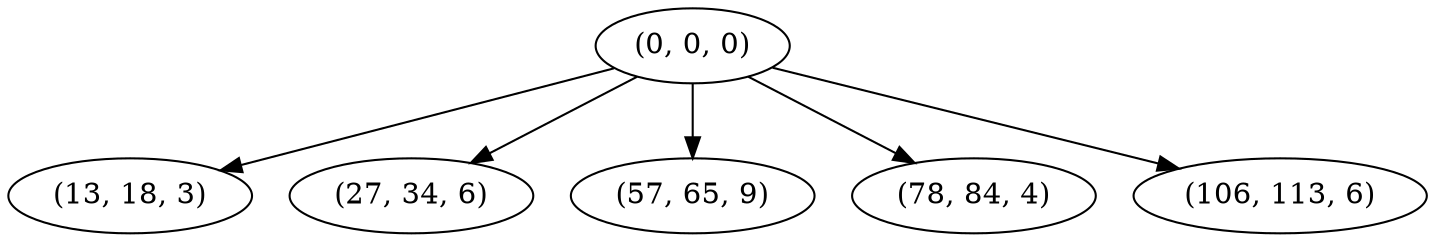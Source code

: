 digraph tree {
    "(0, 0, 0)";
    "(13, 18, 3)";
    "(27, 34, 6)";
    "(57, 65, 9)";
    "(78, 84, 4)";
    "(106, 113, 6)";
    "(0, 0, 0)" -> "(13, 18, 3)";
    "(0, 0, 0)" -> "(27, 34, 6)";
    "(0, 0, 0)" -> "(57, 65, 9)";
    "(0, 0, 0)" -> "(78, 84, 4)";
    "(0, 0, 0)" -> "(106, 113, 6)";
}
